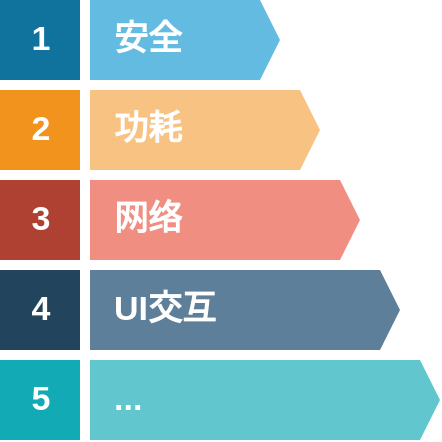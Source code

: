 <mxfile version="14.4.3" type="github">
  <diagram id="CjjHeqJjI1ASyGZotr5r" name="发展特点">
    <mxGraphModel dx="1038" dy="548" grid="1" gridSize="10" guides="1" tooltips="1" connect="1" arrows="1" fold="1" page="1" pageScale="1" pageWidth="827" pageHeight="1169" math="0" shadow="0">
      <root>
        <mxCell id="0" />
        <mxCell id="1" parent="0" />
        <mxCell id="4C7X8X2bviHiyN2ZxLha-92" value="1" style="html=1;fillColor=#10739E;strokeColor=none;shadow=0;fontSize=17;fontColor=#FFFFFF;align=center;fontStyle=1;rounded=0;" vertex="1" parent="1">
          <mxGeometry x="300" y="30" width="40" height="40" as="geometry" />
        </mxCell>
        <mxCell id="4C7X8X2bviHiyN2ZxLha-93" value="安全" style="shape=mxgraph.infographic.ribbonSimple;notch1=0;notch2=10;notch=0;html=1;fillColor=#64BBE2;strokeColor=none;shadow=0;fontSize=17;fontColor=#FFFFFF;align=left;spacingLeft=10;fontStyle=1;" vertex="1" parent="1">
          <mxGeometry x="345" y="30" width="95" height="40" as="geometry" />
        </mxCell>
        <mxCell id="4C7X8X2bviHiyN2ZxLha-94" value="2" style="html=1;fillColor=#F2931E;strokeColor=none;shadow=0;fontSize=17;fontColor=#FFFFFF;align=center;fontStyle=1;rounded=0;" vertex="1" parent="1">
          <mxGeometry x="300" y="75" width="40" height="40" as="geometry" />
        </mxCell>
        <mxCell id="4C7X8X2bviHiyN2ZxLha-95" value="功耗" style="shape=mxgraph.infographic.ribbonSimple;notch1=0;notch2=10;notch=0;html=1;fillColor=#F8C382;strokeColor=none;shadow=0;fontSize=17;fontColor=#FFFFFF;align=left;spacingLeft=10;fontStyle=1;" vertex="1" parent="1">
          <mxGeometry x="345" y="75" width="115" height="40" as="geometry" />
        </mxCell>
        <mxCell id="4C7X8X2bviHiyN2ZxLha-96" value="3" style="html=1;fillColor=#AE4132;strokeColor=none;shadow=0;fontSize=17;fontColor=#FFFFFF;align=center;fontStyle=1;rounded=0;" vertex="1" parent="1">
          <mxGeometry x="300" y="120" width="40" height="40" as="geometry" />
        </mxCell>
        <mxCell id="4C7X8X2bviHiyN2ZxLha-97" value="网络" style="shape=mxgraph.infographic.ribbonSimple;notch1=0;notch2=10;notch=0;html=1;fillColor=#F08E81;strokeColor=none;shadow=0;fontSize=17;fontColor=#FFFFFF;align=left;spacingLeft=10;fontStyle=1;" vertex="1" parent="1">
          <mxGeometry x="345" y="120" width="135" height="40" as="geometry" />
        </mxCell>
        <mxCell id="4C7X8X2bviHiyN2ZxLha-98" value="4" style="html=1;fillColor=#23445D;strokeColor=none;shadow=0;fontSize=17;fontColor=#FFFFFF;align=center;fontStyle=1;rounded=0;" vertex="1" parent="1">
          <mxGeometry x="300" y="165" width="40" height="40" as="geometry" />
        </mxCell>
        <mxCell id="4C7X8X2bviHiyN2ZxLha-99" value="UI交互" style="shape=mxgraph.infographic.ribbonSimple;notch1=0;notch2=10;notch=0;html=1;fillColor=#5D7F99;strokeColor=none;shadow=0;fontSize=17;fontColor=#FFFFFF;align=left;spacingLeft=10;fontStyle=1;" vertex="1" parent="1">
          <mxGeometry x="345" y="165" width="155" height="40" as="geometry" />
        </mxCell>
        <mxCell id="4C7X8X2bviHiyN2ZxLha-100" value="5" style="html=1;fillColor=#12AAB5;strokeColor=none;shadow=0;fontSize=17;fontColor=#FFFFFF;align=center;fontStyle=1;rounded=0;" vertex="1" parent="1">
          <mxGeometry x="300" y="210" width="40" height="40" as="geometry" />
        </mxCell>
        <mxCell id="4C7X8X2bviHiyN2ZxLha-101" value="..." style="shape=mxgraph.infographic.ribbonSimple;notch1=0;notch2=10;notch=0;html=1;fillColor=#61C6CE;strokeColor=none;shadow=0;fontSize=17;fontColor=#FFFFFF;align=left;spacingLeft=10;fontStyle=1;" vertex="1" parent="1">
          <mxGeometry x="345" y="210" width="175" height="40" as="geometry" />
        </mxCell>
      </root>
    </mxGraphModel>
  </diagram>
</mxfile>

